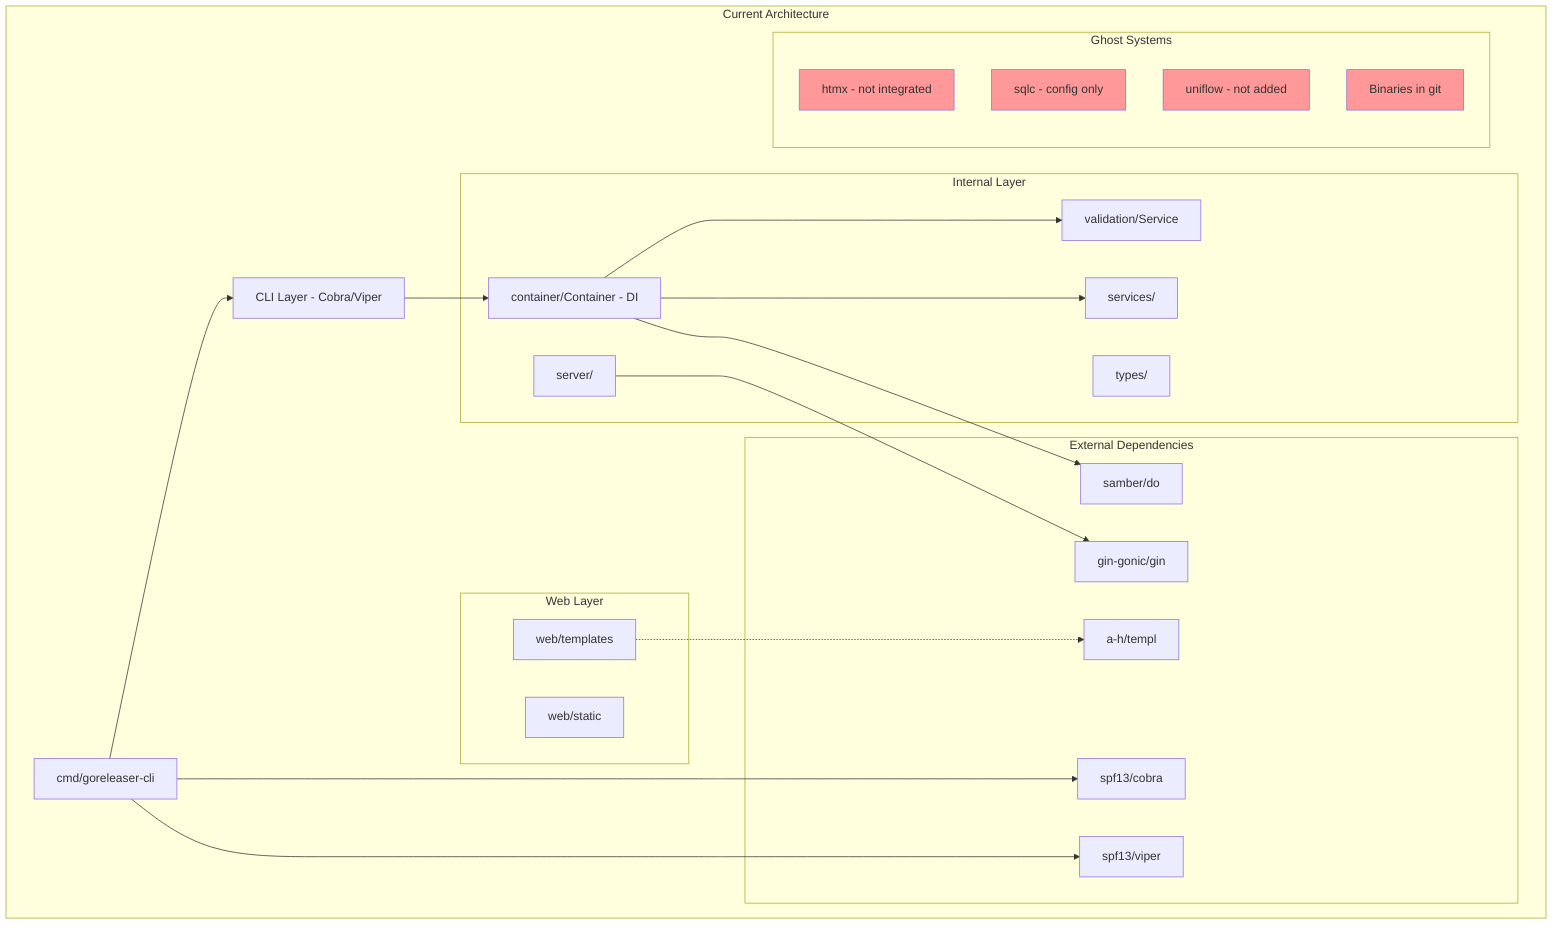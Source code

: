 graph TB
    subgraph "Current Architecture"
        CLI[CLI Layer - Cobra/Viper]
        CMD[cmd/goreleaser-cli]
        
        subgraph "Internal Layer"
            CONT[container/Container - DI]
            VAL[validation/Service]
            SERV[services/]
            SERVER[server/]
            TYPES[types/]
        end
        
        subgraph "Web Layer"
            WEB[web/templates]
            STATIC[web/static]
        end
        
        subgraph "External Dependencies"
            COBRA[spf13/cobra]
            VIPER[spf13/viper]
            DO[samber/do]
            GIN[gin-gonic/gin]
            TEMPL[a-h/templ]
        end
        
        subgraph "Ghost Systems"
            HTMX[htmx - not integrated]
            SQLC[sqlc - config only]
            UNIFLOW[uniflow - not added]
            BINS[Binaries in git]
        end
        
        CMD --> CLI
        CLI --> CONT
        CONT --> VAL
        CONT --> SERV
        SERVER --> GIN
        CMD --> COBRA
        CMD --> VIPER
        CONT --> DO
        WEB -.-> TEMPL
        
        style HTMX fill:#ff9999
        style SQLC fill:#ff9999
        style UNIFLOW fill:#ff9999
        style BINS fill:#ff9999
    end